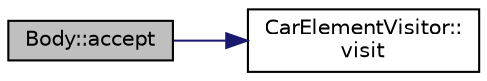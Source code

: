 digraph "Body::accept"
{
  edge [fontname="Helvetica",fontsize="10",labelfontname="Helvetica",labelfontsize="10"];
  node [fontname="Helvetica",fontsize="10",shape=record];
  rankdir="LR";
  Node1 [label="Body::accept",height=0.2,width=0.4,color="black", fillcolor="grey75", style="filled", fontcolor="black"];
  Node1 -> Node2 [color="midnightblue",fontsize="10",style="solid",fontname="Helvetica"];
  Node2 [label="CarElementVisitor::\lvisit",height=0.2,width=0.4,color="black", fillcolor="white", style="filled",URL="$structCarElementVisitor.html#aba7f494a9b736bcb002176ec922890e4"];
}
